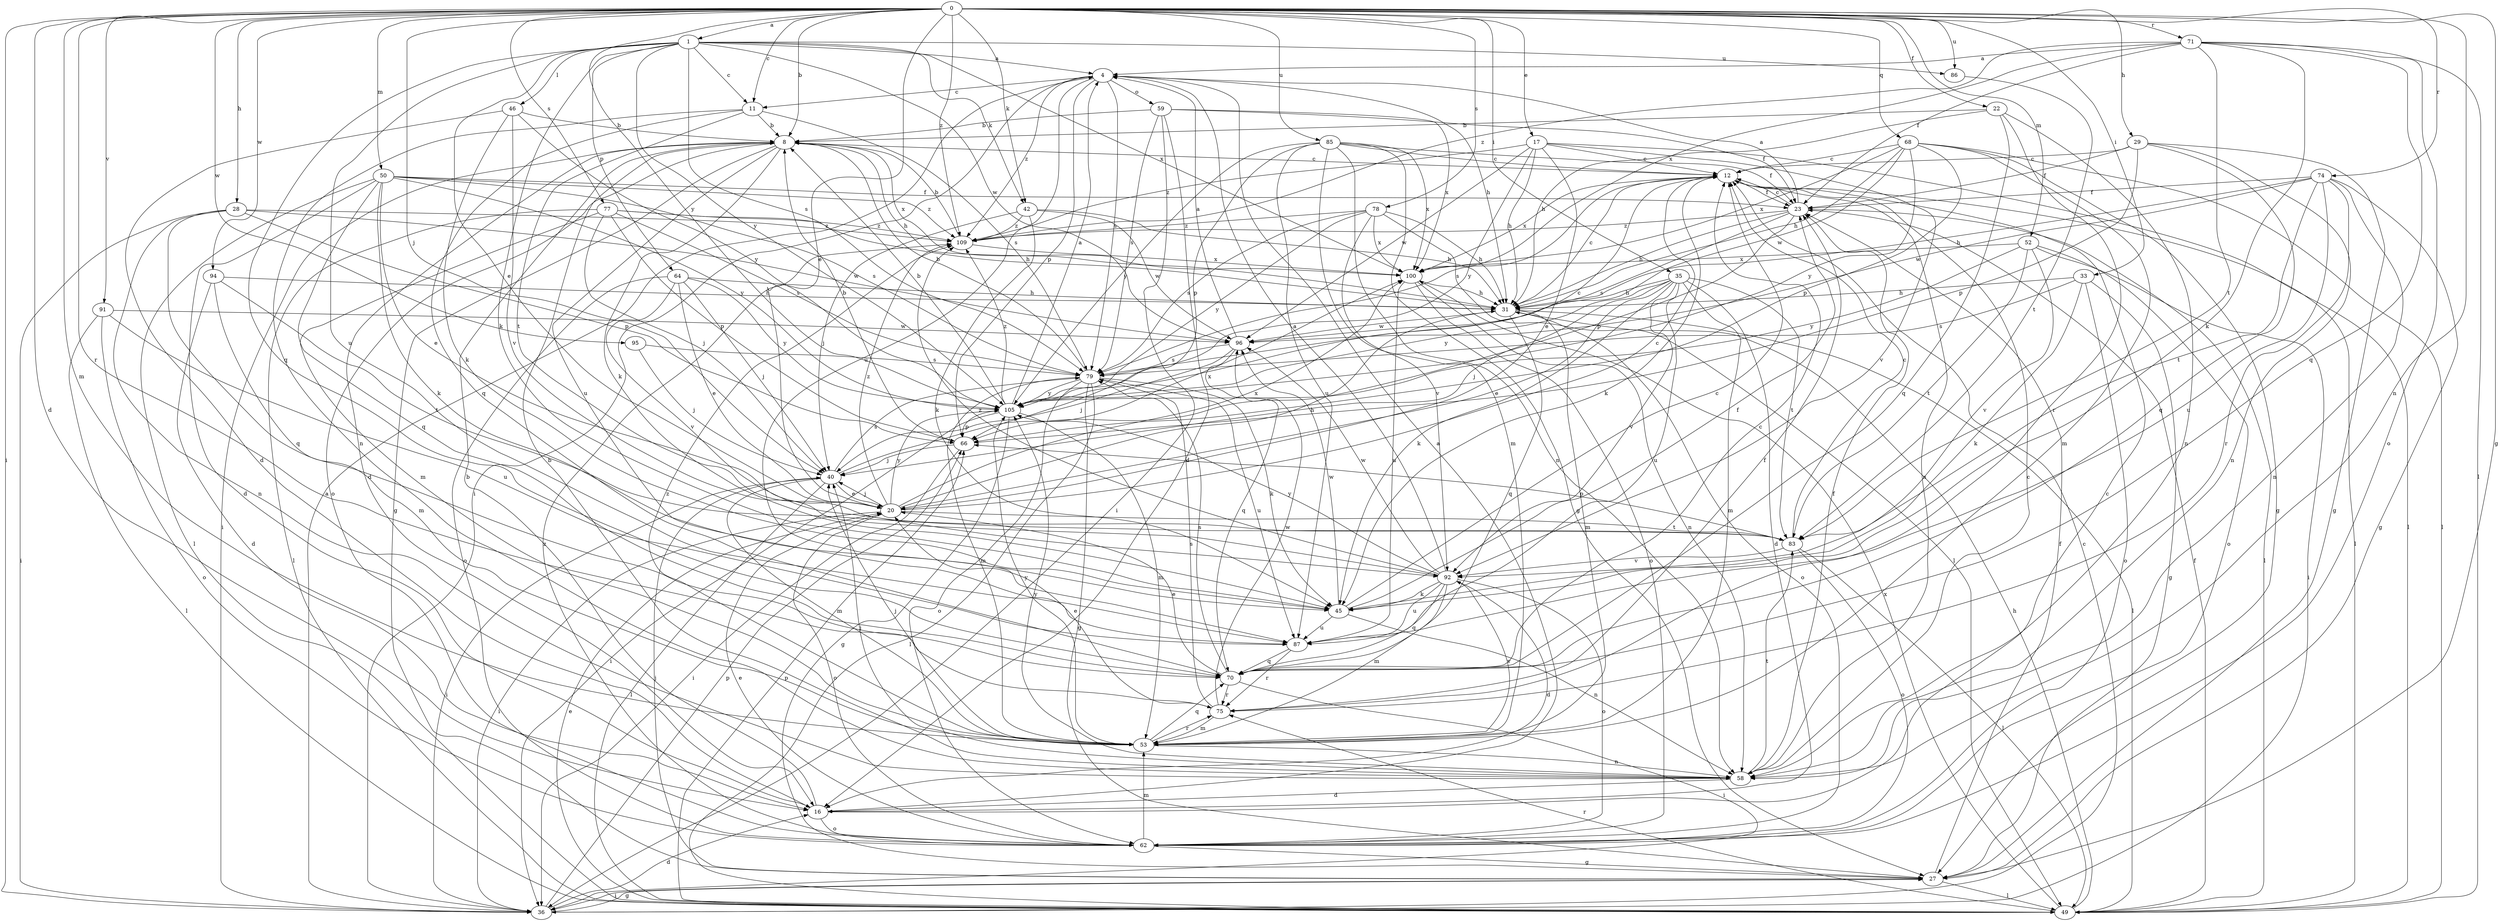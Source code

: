 strict digraph  {
0;
1;
4;
8;
11;
12;
16;
17;
20;
22;
23;
27;
28;
29;
31;
33;
35;
36;
40;
42;
45;
46;
49;
50;
52;
53;
58;
59;
62;
64;
66;
68;
70;
71;
74;
75;
77;
78;
79;
83;
85;
86;
87;
91;
92;
94;
95;
96;
100;
105;
109;
0 -> 1  [label=a];
0 -> 8  [label=b];
0 -> 11  [label=c];
0 -> 16  [label=d];
0 -> 17  [label=e];
0 -> 20  [label=e];
0 -> 22  [label=f];
0 -> 27  [label=g];
0 -> 28  [label=h];
0 -> 29  [label=h];
0 -> 33  [label=i];
0 -> 35  [label=i];
0 -> 36  [label=i];
0 -> 40  [label=j];
0 -> 42  [label=k];
0 -> 50  [label=m];
0 -> 52  [label=m];
0 -> 53  [label=m];
0 -> 58  [label=n];
0 -> 68  [label=q];
0 -> 71  [label=r];
0 -> 74  [label=r];
0 -> 75  [label=r];
0 -> 77  [label=s];
0 -> 78  [label=s];
0 -> 85  [label=u];
0 -> 86  [label=u];
0 -> 91  [label=v];
0 -> 94  [label=w];
0 -> 95  [label=w];
0 -> 105  [label=y];
0 -> 109  [label=z];
1 -> 4  [label=a];
1 -> 11  [label=c];
1 -> 20  [label=e];
1 -> 42  [label=k];
1 -> 45  [label=k];
1 -> 46  [label=l];
1 -> 64  [label=p];
1 -> 70  [label=q];
1 -> 79  [label=s];
1 -> 86  [label=u];
1 -> 87  [label=u];
1 -> 96  [label=w];
1 -> 100  [label=x];
1 -> 105  [label=y];
4 -> 11  [label=c];
4 -> 31  [label=h];
4 -> 36  [label=i];
4 -> 59  [label=o];
4 -> 66  [label=p];
4 -> 79  [label=s];
4 -> 87  [label=u];
4 -> 109  [label=z];
8 -> 12  [label=c];
8 -> 16  [label=d];
8 -> 27  [label=g];
8 -> 31  [label=h];
8 -> 36  [label=i];
8 -> 45  [label=k];
8 -> 62  [label=o];
8 -> 87  [label=u];
8 -> 100  [label=x];
11 -> 8  [label=b];
11 -> 58  [label=n];
11 -> 70  [label=q];
11 -> 79  [label=s];
11 -> 83  [label=t];
12 -> 23  [label=f];
12 -> 45  [label=k];
12 -> 49  [label=l];
12 -> 58  [label=n];
12 -> 79  [label=s];
12 -> 100  [label=x];
16 -> 4  [label=a];
16 -> 8  [label=b];
16 -> 12  [label=c];
16 -> 62  [label=o];
17 -> 12  [label=c];
17 -> 20  [label=e];
17 -> 31  [label=h];
17 -> 49  [label=l];
17 -> 92  [label=v];
17 -> 96  [label=w];
17 -> 105  [label=y];
17 -> 109  [label=z];
20 -> 12  [label=c];
20 -> 31  [label=h];
20 -> 36  [label=i];
20 -> 40  [label=j];
20 -> 62  [label=o];
20 -> 83  [label=t];
20 -> 100  [label=x];
20 -> 105  [label=y];
20 -> 109  [label=z];
22 -> 8  [label=b];
22 -> 31  [label=h];
22 -> 58  [label=n];
22 -> 70  [label=q];
22 -> 75  [label=r];
23 -> 4  [label=a];
23 -> 12  [label=c];
23 -> 31  [label=h];
23 -> 49  [label=l];
23 -> 66  [label=p];
23 -> 79  [label=s];
23 -> 109  [label=z];
27 -> 23  [label=f];
27 -> 36  [label=i];
27 -> 40  [label=j];
27 -> 49  [label=l];
28 -> 36  [label=i];
28 -> 58  [label=n];
28 -> 66  [label=p];
28 -> 70  [label=q];
28 -> 96  [label=w];
28 -> 109  [label=z];
29 -> 12  [label=c];
29 -> 23  [label=f];
29 -> 27  [label=g];
29 -> 58  [label=n];
29 -> 66  [label=p];
29 -> 70  [label=q];
31 -> 12  [label=c];
31 -> 49  [label=l];
31 -> 53  [label=m];
31 -> 62  [label=o];
31 -> 70  [label=q];
31 -> 96  [label=w];
33 -> 27  [label=g];
33 -> 31  [label=h];
33 -> 45  [label=k];
33 -> 62  [label=o];
33 -> 79  [label=s];
35 -> 16  [label=d];
35 -> 20  [label=e];
35 -> 31  [label=h];
35 -> 40  [label=j];
35 -> 45  [label=k];
35 -> 53  [label=m];
35 -> 83  [label=t];
35 -> 87  [label=u];
35 -> 92  [label=v];
35 -> 105  [label=y];
36 -> 4  [label=a];
36 -> 12  [label=c];
36 -> 16  [label=d];
36 -> 27  [label=g];
36 -> 66  [label=p];
40 -> 20  [label=e];
40 -> 36  [label=i];
40 -> 49  [label=l];
40 -> 53  [label=m];
40 -> 79  [label=s];
40 -> 100  [label=x];
42 -> 31  [label=h];
42 -> 40  [label=j];
42 -> 45  [label=k];
42 -> 96  [label=w];
42 -> 109  [label=z];
45 -> 12  [label=c];
45 -> 23  [label=f];
45 -> 58  [label=n];
45 -> 87  [label=u];
45 -> 96  [label=w];
46 -> 8  [label=b];
46 -> 16  [label=d];
46 -> 45  [label=k];
46 -> 92  [label=v];
46 -> 105  [label=y];
49 -> 20  [label=e];
49 -> 23  [label=f];
49 -> 31  [label=h];
49 -> 66  [label=p];
49 -> 75  [label=r];
49 -> 100  [label=x];
50 -> 16  [label=d];
50 -> 20  [label=e];
50 -> 23  [label=f];
50 -> 45  [label=k];
50 -> 49  [label=l];
50 -> 70  [label=q];
50 -> 79  [label=s];
50 -> 105  [label=y];
50 -> 109  [label=z];
52 -> 36  [label=i];
52 -> 62  [label=o];
52 -> 83  [label=t];
52 -> 92  [label=v];
52 -> 100  [label=x];
52 -> 105  [label=y];
53 -> 40  [label=j];
53 -> 58  [label=n];
53 -> 70  [label=q];
53 -> 75  [label=r];
53 -> 92  [label=v];
53 -> 105  [label=y];
53 -> 109  [label=z];
58 -> 8  [label=b];
58 -> 12  [label=c];
58 -> 16  [label=d];
58 -> 23  [label=f];
58 -> 40  [label=j];
58 -> 83  [label=t];
58 -> 105  [label=y];
59 -> 8  [label=b];
59 -> 16  [label=d];
59 -> 23  [label=f];
59 -> 36  [label=i];
59 -> 79  [label=s];
59 -> 100  [label=x];
62 -> 20  [label=e];
62 -> 27  [label=g];
62 -> 53  [label=m];
62 -> 109  [label=z];
64 -> 20  [label=e];
64 -> 31  [label=h];
64 -> 40  [label=j];
64 -> 62  [label=o];
64 -> 92  [label=v];
64 -> 105  [label=y];
66 -> 8  [label=b];
66 -> 36  [label=i];
66 -> 40  [label=j];
68 -> 12  [label=c];
68 -> 27  [label=g];
68 -> 31  [label=h];
68 -> 49  [label=l];
68 -> 53  [label=m];
68 -> 66  [label=p];
68 -> 96  [label=w];
68 -> 100  [label=x];
68 -> 105  [label=y];
70 -> 12  [label=c];
70 -> 20  [label=e];
70 -> 36  [label=i];
70 -> 75  [label=r];
70 -> 79  [label=s];
71 -> 4  [label=a];
71 -> 23  [label=f];
71 -> 45  [label=k];
71 -> 49  [label=l];
71 -> 62  [label=o];
71 -> 70  [label=q];
71 -> 83  [label=t];
71 -> 100  [label=x];
71 -> 109  [label=z];
74 -> 23  [label=f];
74 -> 27  [label=g];
74 -> 31  [label=h];
74 -> 58  [label=n];
74 -> 75  [label=r];
74 -> 83  [label=t];
74 -> 87  [label=u];
74 -> 96  [label=w];
75 -> 20  [label=e];
75 -> 23  [label=f];
75 -> 53  [label=m];
75 -> 79  [label=s];
75 -> 96  [label=w];
77 -> 31  [label=h];
77 -> 40  [label=j];
77 -> 49  [label=l];
77 -> 53  [label=m];
77 -> 66  [label=p];
77 -> 79  [label=s];
77 -> 109  [label=z];
78 -> 31  [label=h];
78 -> 49  [label=l];
78 -> 79  [label=s];
78 -> 92  [label=v];
78 -> 100  [label=x];
78 -> 105  [label=y];
78 -> 109  [label=z];
79 -> 8  [label=b];
79 -> 27  [label=g];
79 -> 45  [label=k];
79 -> 49  [label=l];
79 -> 53  [label=m];
79 -> 62  [label=o];
79 -> 87  [label=u];
79 -> 105  [label=y];
83 -> 12  [label=c];
83 -> 49  [label=l];
83 -> 62  [label=o];
83 -> 66  [label=p];
83 -> 92  [label=v];
85 -> 12  [label=c];
85 -> 23  [label=f];
85 -> 27  [label=g];
85 -> 53  [label=m];
85 -> 58  [label=n];
85 -> 66  [label=p];
85 -> 87  [label=u];
85 -> 100  [label=x];
85 -> 105  [label=y];
86 -> 83  [label=t];
87 -> 70  [label=q];
87 -> 75  [label=r];
91 -> 49  [label=l];
91 -> 62  [label=o];
91 -> 87  [label=u];
91 -> 96  [label=w];
92 -> 4  [label=a];
92 -> 16  [label=d];
92 -> 45  [label=k];
92 -> 53  [label=m];
92 -> 62  [label=o];
92 -> 70  [label=q];
92 -> 87  [label=u];
92 -> 96  [label=w];
92 -> 105  [label=y];
92 -> 109  [label=z];
94 -> 16  [label=d];
94 -> 31  [label=h];
94 -> 53  [label=m];
94 -> 83  [label=t];
95 -> 40  [label=j];
95 -> 79  [label=s];
96 -> 4  [label=a];
96 -> 40  [label=j];
96 -> 70  [label=q];
96 -> 79  [label=s];
100 -> 31  [label=h];
100 -> 58  [label=n];
100 -> 62  [label=o];
100 -> 87  [label=u];
105 -> 4  [label=a];
105 -> 8  [label=b];
105 -> 12  [label=c];
105 -> 27  [label=g];
105 -> 36  [label=i];
105 -> 53  [label=m];
105 -> 66  [label=p];
105 -> 109  [label=z];
109 -> 8  [label=b];
109 -> 100  [label=x];
}
